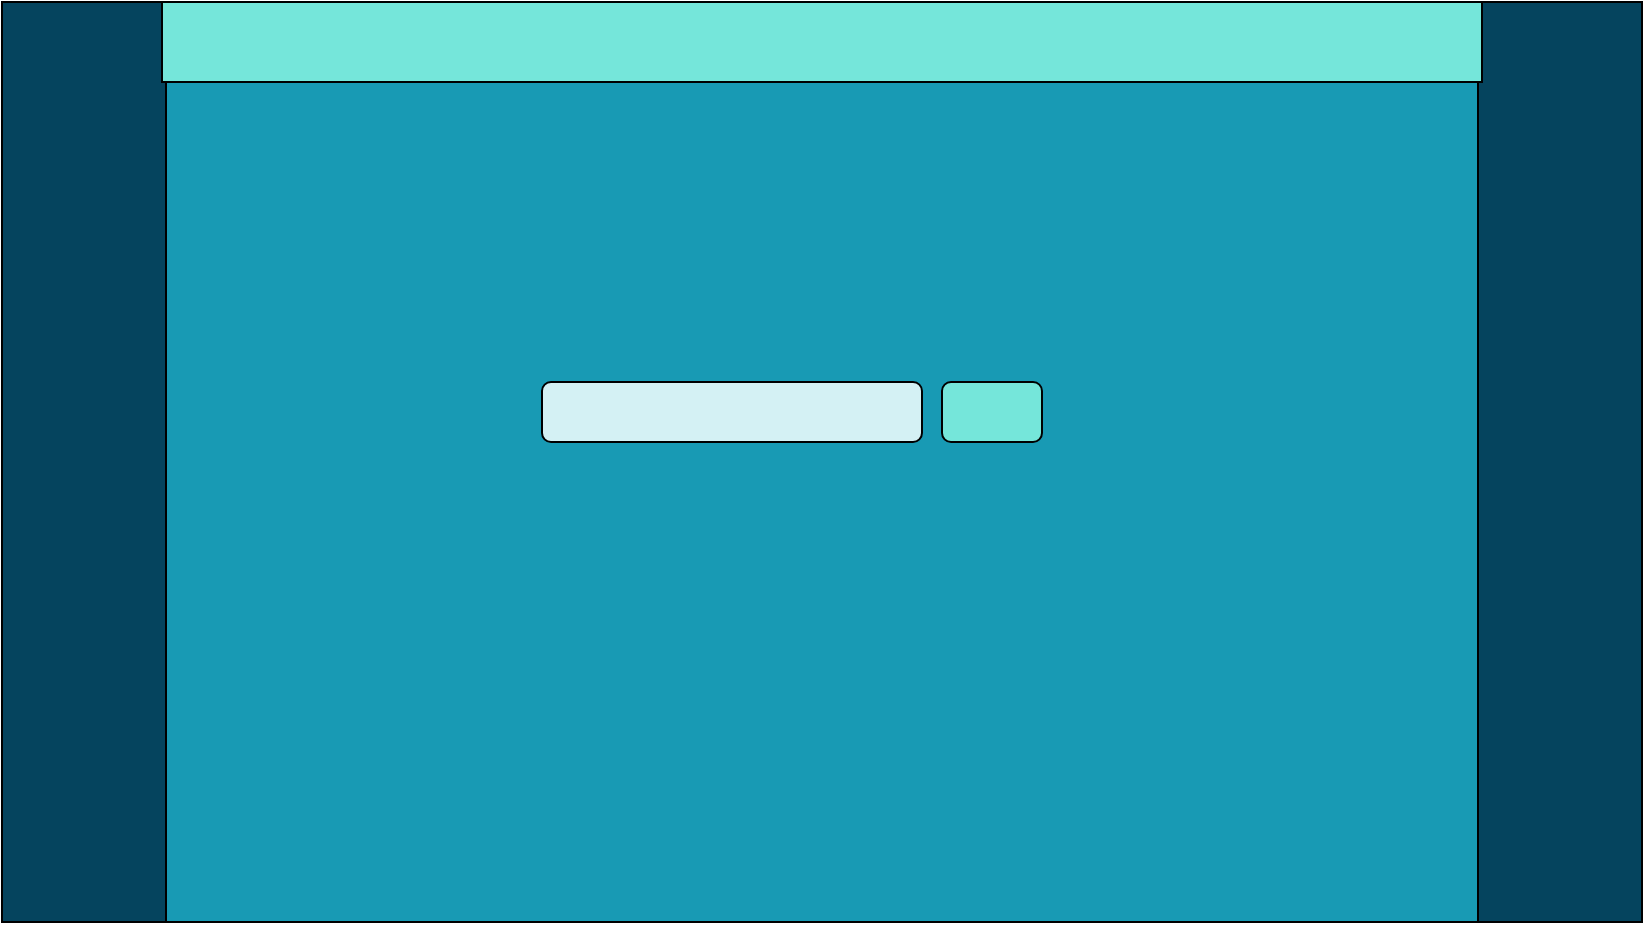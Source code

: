 <mxfile version="14.9.5" type="github">
  <diagram id="jp8yHP9Ibn28CGlXs_KF" name="Page-1">
    <mxGraphModel dx="946" dy="646" grid="1" gridSize="10" guides="1" tooltips="1" connect="1" arrows="1" fold="1" page="1" pageScale="1" pageWidth="827" pageHeight="1169" math="0" shadow="0">
      <root>
        <mxCell id="0" />
        <mxCell id="1" parent="0" />
        <mxCell id="bI33se_3_5vqXSz07rr9-1" value="" style="rounded=0;whiteSpace=wrap;html=1;fillColor=#189AB4;" vertex="1" parent="1">
          <mxGeometry y="120" width="820" height="460" as="geometry" />
        </mxCell>
        <mxCell id="bI33se_3_5vqXSz07rr9-2" value="" style="whiteSpace=wrap;html=1;fillColor=#05445E;" vertex="1" parent="1">
          <mxGeometry y="120" width="82" height="460" as="geometry" />
        </mxCell>
        <mxCell id="bI33se_3_5vqXSz07rr9-3" value="" style="whiteSpace=wrap;html=1;fillColor=#05445E;" vertex="1" parent="1">
          <mxGeometry x="738" y="120" width="82" height="460" as="geometry" />
        </mxCell>
        <mxCell id="bI33se_3_5vqXSz07rr9-4" value="" style="rounded=1;whiteSpace=wrap;html=1;fillColor=#D4F1F4;" vertex="1" parent="1">
          <mxGeometry x="270" y="310" width="190" height="30" as="geometry" />
        </mxCell>
        <mxCell id="bI33se_3_5vqXSz07rr9-5" value="" style="rounded=1;whiteSpace=wrap;html=1;fillColor=#75E6DA;" vertex="1" parent="1">
          <mxGeometry x="470" y="310" width="50" height="30" as="geometry" />
        </mxCell>
        <mxCell id="bI33se_3_5vqXSz07rr9-6" value="" style="whiteSpace=wrap;html=1;fillColor=#75E6DA;" vertex="1" parent="1">
          <mxGeometry x="80" y="120" width="660" height="40" as="geometry" />
        </mxCell>
      </root>
    </mxGraphModel>
  </diagram>
</mxfile>
